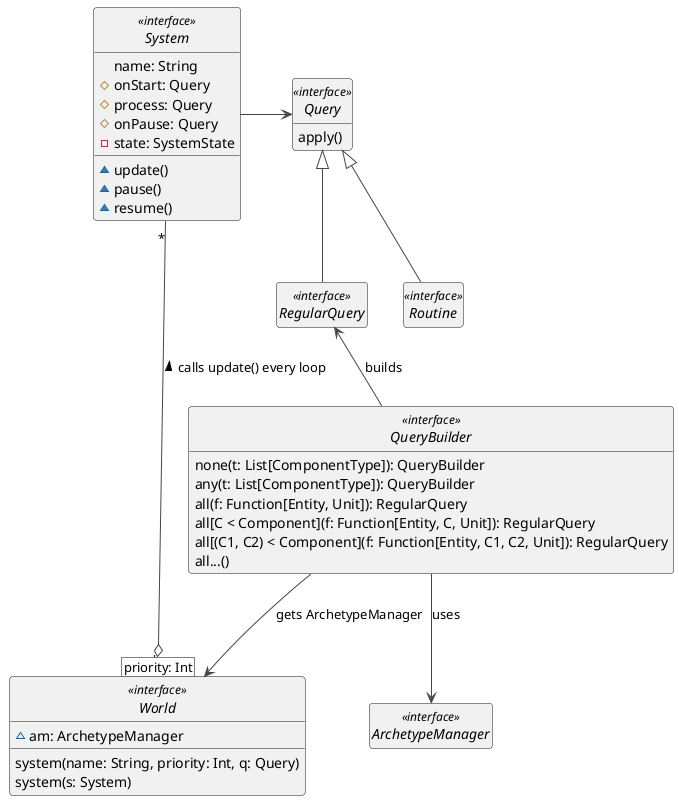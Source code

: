 @startuml
!theme vibrant

interface System <<interface>> {
  name: String
  #onStart: Query
  #process: Query
  #onPause: Query
  -state: SystemState
  ~update()
  ~pause()
  ~resume()
}

interface Query <<interface>> {
  apply()
}

interface RegularQuery <<interface>>
interface Routine <<interface>>

interface QueryBuilder <<interface>> {
  none(t: List[ComponentType]): QueryBuilder
  any(t: List[ComponentType]): QueryBuilder
  all(f: Function[Entity, Unit]): RegularQuery
  all[C < Component](f: Function[Entity, C, Unit]): RegularQuery
  all[(C1, C2) < Component](f: Function[Entity, C1, C2, Unit]): RegularQuery
  all...()
}

interface World <<interface>> {
  ~am: ArchetypeManager
  system(name: String, priority: Int, q: Query)
  system(s: System)
}

interface ArchetypeManager <<interface>>

System -> Query
Query <|-- RegularQuery
Query <|-- Routine
RegularQuery <-- QueryBuilder : builds
QueryBuilder --> World : gets ArchetypeManager
QueryBuilder --> ArchetypeManager : uses
System "*" --o "*" [priority: Int] World : calls update() every loop <

hide interface circle
hide empty members

@enduml
